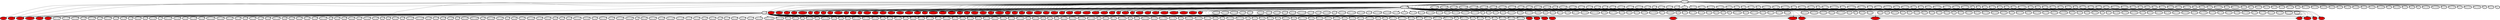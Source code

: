 digraph followers {
  node [ fontname=Arial, fontsize=10, penwidth=4 ]
"eyeanamika" [style = "filled", color = "black", fillcolor = "red"]
"srishtik04071" [style = "filled", color = "black", fillcolor = "red"]
"PrashantSinghIM" [style = "filled", color = "black", fillcolor = "red"]
"gwl210692" [style = "filled", color = "black", fillcolor = "red"]
"Verma1991Er" [style = "filled", color = "black", fillcolor = "red"]
"Bhatnagar_Juhi" [style = "filled", color = "black", fillcolor = "red"]
"ria_pant" [style = "filled", color = "black", fillcolor = "red"]
"1d5c2727e35a4ed" [style = "filled", color = "black", fillcolor = "red"]
"diksha0805" [style = "filled", color = "black", fillcolor = "red"]
"AnshulKhairwa" [style = "filled", color = "black", fillcolor = "red"]
"GlobExpressNews" [style = "filled", color = "black", fillcolor = "red"]
"bhavna_nagpal" [style = "filled", color = "black", fillcolor = "red"]
"rachayita_giri" [style = "filled", color = "black", fillcolor = "red"]
"ArushiButan" [style = "filled", color = "black", fillcolor = "red"]
"srishtik04071" [style = "filled", color = "black", fillcolor = "red"]
"rahimshaikh2" [style = "filled", color = "black", fillcolor = "red"]
"PrashantSinghIM" [style = "filled", color = "black", fillcolor = "red"]
"gwl210692" [style = "filled", color = "black", fillcolor = "red"]
"dxb_escort" [style = "filled", color = "black", fillcolor = "red"]
"ria_pant" [style = "filled", color = "black", fillcolor = "red"]
"1d5c2727e35a4ed" [style = "filled", color = "black", fillcolor = "red"]
"diksha0805" [style = "filled", color = "black", fillcolor = "red"]
"AnshulKhairwa" [style = "filled", color = "black", fillcolor = "red"]
"any_board" [style = "filled", color = "black", fillcolor = "red"]
"Shivam00299355" [style = "filled", color = "black", fillcolor = "red"]
"rsIIITD" [style = "filled", color = "black", fillcolor = "red"]
"j60065571" [style = "filled", color = "black", fillcolor = "red"]
"ankurs13" [style = "filled", color = "black", fillcolor = "red"]
"aashaank" [style = "filled", color = "black", fillcolor = "red"]
"manisharma_jsk" [style = "filled", color = "black", fillcolor = "red"]
"Haree21" [style = "filled", color = "black", fillcolor = "red"]
"kajal203040" [style = "filled", color = "black", fillcolor = "red"]
"tiagorm" [style = "filled", color = "black", fillcolor = "red"]
"shubham_26S" [style = "filled", color = "black", fillcolor = "red"]
"IIITDAlums" [style = "filled", color = "black", fillcolor = "red"]
"magusverma" [style = "filled", color = "black", fillcolor = "red"]
"nikhilrajput589" [style = "filled", color = "black", fillcolor = "red"]
"9772464408_ji" [style = "filled", color = "black", fillcolor = "red"]
"ashokkrchahar5" [style = "filled", color = "black", fillcolor = "red"]
"ucshukla001" [style = "filled", color = "black", fillcolor = "red"]
"rishabhk_" [style = "filled", color = "black", fillcolor = "red"]
"8c646e2c6319447" [style = "filled", color = "black", fillcolor = "red"]
"chirag_sarthak" [style = "filled", color = "black", fillcolor = "red"]
"alex_mercer111" [style = "filled", color = "black", fillcolor = "red"]
"nilakshdas" [style = "filled", color = "black", fillcolor = "red"]
"Choikappa" [style = "filled", color = "black", fillcolor = "red"]
"gangwarvikas" [style = "filled", color = "black", fillcolor = "red"]
"mehabub_md" [style = "filled", color = "black", fillcolor = "red"]
"ErAMAN13" [style = "filled", color = "black", fillcolor = "red"]
"pankajkumarbxr1" [style = "filled", color = "black", fillcolor = "red"]
"racksgarg" [style = "filled", color = "black", fillcolor = "red"]
"GarWarner" [style = "filled", color = "black", fillcolor = "red"]
"Aastha004" [style = "filled", color = "black", fillcolor = "red"]
"theSEORaja" [style = "filled", color = "black", fillcolor = "red"]
"arpitanand0310" [style = "filled", color = "black", fillcolor = "red"]
"utkarshg117" [style = "filled", color = "black", fillcolor = "red"]
"rohankatyal29" [style = "filled", color = "black", fillcolor = "red"]
"_Aman_G" [style = "filled", color = "black", fillcolor = "red"]
"PulkitTanwar" [style = "filled", color = "black", fillcolor = "red"]
"parikshitmaini" [style = "filled", color = "black", fillcolor = "red"]
"suresh30111990" [style = "filled", color = "black", fillcolor = "red"]
"DelhiTransport" [style = "filled", color = "black", fillcolor = "red"]
"meghaarora42" [style = "filled", color = "black", fillcolor = "red"]
"arunkjindal" [style = "filled", color = "black", fillcolor = "red"]
"10gy" [style = "filled", color = "black", fillcolor = "red"]
"rohangulati67" [style = "filled", color = "black", fillcolor = "red"]
"bagvati" [style = "filled", color = "black", fillcolor = "red"]
"MurtuzaShariq" [style = "filled", color = "black", fillcolor = "red"]
"nipun_batra" [style = "filled", color = "black", fillcolor = "red"]
"karangupta92" [style = "filled", color = "black", fillcolor = "red"]
"RaghavZAnand" [style = "filled", color = "black", fillcolor = "red"]
"shubhansh_agraw" [style = "filled", color = "black", fillcolor = "red"]
"soumyavardhan" [style = "filled", color = "black", fillcolor = "red"]
"akankshacullen" [style = "filled", color = "black", fillcolor = "red"]
"jkroks" [style = "filled", color = "black", fillcolor = "red"]
"gwl210692" [style = "filled", color = "black", fillcolor = "red"]
"srishtik04071" [style = "filled", color = "black", fillcolor = "red"]
"ria_pant" [style = "filled", color = "black", fillcolor = "red"]
"1d5c2727e35a4ed" [style = "filled", color = "black", fillcolor = "red"]
"diksha0805" [style = "filled", color = "black", fillcolor = "red"]
"AnshulKhairwa" [style = "filled", color = "black", fillcolor = "red"]
"PrashantSinghIM" [style = "filled", color = "black", fillcolor = "red"]
"ashutoshpw" [style = "filled", color = "black", fillcolor = "red"]
"prashan321" [style = "filled", color = "black", fillcolor = "red"]
"freebirdxxoo" [style = "filled", color = "black", fillcolor = "red"]
"batmanav10" [style = "filled", color = "black", fillcolor = "red"]
"sekhar_daiict" [style = "filled", color = "black", fillcolor = "red"]
  "prateekdewan" -> "prateekdewan"
    "prateekdewan"  ->  "ArushiButan"
    "prateekdewan"  ->  "Daisy_92_Daisy"
    "prateekdewan"  ->  "Mrityun94706016"
    "prateekdewan"  ->  "eyeanamika"
    "prateekdewan"  ->  "srishtik04071"
    "prateekdewan"  ->  "BaaWhoBalLee"
    "prateekdewan"  ->  "MukeshG15527086"
    "prateekdewan"  ->  "rahimshaikh2"
    "prateekdewan"  ->  "sharman13071986"
    "prateekdewan"  ->  "Bharath_Aaradya"
    "prateekdewan"  ->  "SanjaySonker1"
    "prateekdewan"  ->  "PrashantSinghIM"
    "prateekdewan"  ->  "gwl210692"
    "prateekdewan"  ->  "snowdropsakshi"
    "prateekdewan"  ->  "DSEOSERICES"
    "prateekdewan"  ->  "Pasimamone"
    "prateekdewan"  ->  "vonna_husby"
    "prateekdewan"  ->  "Verma1991Er"
    "prateekdewan"  ->  "dxb_escort"
    "prateekdewan"  ->  "pratibha_swami"
    "prateekdewan"  ->  "Bhatnagar_Juhi"
    "prateekdewan"  ->  "shivangi_gupta1"
    "prateekdewan"  ->  "ria_pant"
    "prateekdewan"  ->  "1d5c2727e35a4ed"
    "prateekdewan"  ->  "ab031991"
    "prateekdewan"  ->  "diksha0805"
    "prateekdewan"  ->  "sunnyrajput7652"
    "prateekdewan"  ->  "AnshulKhairwa"
    "prateekdewan"  ->  "bansalsomya18"
    "prateekdewan"  ->  "GlobExpressNews"
    "prateekdewan"  ->  "emiratezmun"
    "prateekdewan"  ->  "bhavna_nagpal"
    "prateekdewan"  ->  "SidGupta234"
    "prateekdewan"  ->  "RohitJa1991"
    "prateekdewan"  ->  "rachayita_giri"
    "prateekdewan"  ->  "devkishan0"
    "prateekdewan"  ->  "any_board"
    "prateekdewan"  ->  "Shivam00299355"
    "prateekdewan"  ->  "ANUJPAL91"
    "prateekdewan"  ->  "lakshaypandey"
    "prateekdewan"  ->  "SANJAY_ASC"
    "prateekdewan"  ->  "aditya06031993"
    "prateekdewan"  ->  "photu_khan"
    "prateekdewan"  ->  "zemstar"
    "prateekdewan"  ->  "rsIIITD"
    "prateekdewan"  ->  "mnkvachher"
    "prateekdewan"  ->  "agrawalamod"
    "prateekdewan"  ->  "kids_jumbo"
    "prateekdewan"  ->  "j60065571"
    "prateekdewan"  ->  "Deepanker_"
    "prateekdewan"  ->  "rakesh250singh"
    "prateekdewan"  ->  "VinodDewan3"
    "prateekdewan"  ->  "ankurs13"
    "prateekdewan"  ->  "suneel32296627"
    "prateekdewan"  ->  "aashaank"
    "prateekdewan"  ->  "manisharma_jsk"
    "prateekdewan"  ->  "Haree21"
    "prateekdewan"  ->  "soumit_banerjee"
    "prateekdewan"  ->  "RonyBonthor"
    "prateekdewan"  ->  "cedrick746"
    "prateekdewan"  ->  "kajal203040"
    "prateekdewan"  ->  "tiagorm"
    "prateekdewan"  ->  "shubham_26S"
    "prateekdewan"  ->  "anasth86"
    "prateekdewan"  ->  "SoUmmYaah"
    "prateekdewan"  ->  "IIITDAlums"
    "prateekdewan"  ->  "garyols1"
    "prateekdewan"  ->  "magusverma"
    "prateekdewan"  ->  "ShankhwarHemraj"
    "prateekdewan"  ->  "vikash_singh5"
    "prateekdewan"  ->  "SunilSh94782318"
    "prateekdewan"  ->  "Shan_Goel"
    "prateekdewan"  ->  "nikhilrajput589"
    "prateekdewan"  ->  "SenguptaSrishti"
    "prateekdewan"  ->  "Sundeepsnehi"
    "prateekdewan"  ->  "rc3094"
    "prateekdewan"  ->  "9772464408_ji"
    "prateekdewan"  ->  "ashokkrchahar5"
    "prateekdewan"  ->  "kakar_yousuf"
    "prateekdewan"  ->  "khankak51860454"
    "prateekdewan"  ->  "EsyaIIITD"
    "prateekdewan"  ->  "ucshukla001"
    "prateekdewan"  ->  "RAJEEV07903556"
    "prateekdewan"  ->  "ff26a8a1c76a459"
    "prateekdewan"  ->  "mansi1602"
    "prateekdewan"  ->  "allconferencecf"
    "prateekdewan"  ->  "ec61d9f3943d4ec"
    "prateekdewan"  ->  "rishabhk_"
    "prateekdewan"  ->  "RipsyMonga"
    "prateekdewan"  ->  "kukreja_pawan7"
    "prateekdewan"  ->  "8c646e2c6319447"
    "prateekdewan"  ->  "Btpskanpur"
    "prateekdewan"  ->  "JoyeetaAT"
    "prateekdewan"  ->  "Sharingdais"
    "prateekdewan"  ->  "c59df327399a4ba"
    "prateekdewan"  ->  "kalernaveen3991"
    "prateekdewan"  ->  "ramsolanki500"
    "prateekdewan"  ->  "saleemqureshy1"
    "prateekdewan"  ->  "dvrshi"
    "prateekdewan"  ->  "chirag_sarthak"
    "prateekdewan"  ->  "RSIITG"
    "prateekdewan"  ->  "alex_mercer111"
    "prateekdewan"  ->  "lavinigam"
    "prateekdewan"  ->  "khatri_chetan"
    "prateekdewan"  ->  "nilakshdas"
    "prateekdewan"  ->  "mhdfadhil"
    "prateekdewan"  ->  "khateer75"
    "prateekdewan"  ->  "Choikappa"
    "prateekdewan"  ->  "gautamhot"
    "prateekdewan"  ->  "CA_Abhishekbaid"
    "prateekdewan"  ->  "gangwarvikas"
    "prateekdewan"  ->  "mehabub_md"
    "prateekdewan"  ->  "ErAMAN13"
    "prateekdewan"  ->  "pankajkumarbxr1"
    "prateekdewan"  ->  "samJangir"
    "prateekdewan"  ->  "Worstfreak"
    "prateekdewan"  ->  "irookie1968"
    "prateekdewan"  ->  "namanspace"
    "prateekdewan"  ->  "milanjain81"
    "prateekdewan"  ->  "racksgarg"
    "prateekdewan"  ->  "mahima2309"
    "prateekdewan"  ->  "yoogi005"
    "prateekdewan"  ->  "GarWarner"
    "prateekdewan"  ->  "OmnarayanO"
    "prateekdewan"  ->  "delaney1001"
    "prateekdewan"  ->  "avneet_wahi"
    "prateekdewan"  ->  "Aastha004"
    "prateekdewan"  ->  "KshatriyaF"
    "prateekdewan"  ->  "theSEORaja"
    "prateekdewan"  ->  "8814938e14564c2"
    "prateekdewan"  ->  "arpitanand0310"
    "prateekdewan"  ->  "srijan16051990"
    "prateekdewan"  ->  "gomessurajit"
    "prateekdewan"  ->  "charvipuri"
    "prateekdewan"  ->  "kraSpeaks"
    "prateekdewan"  ->  "ankur_009"
    "prateekdewan"  ->  "utkarshg117"
    "prateekdewan"  ->  "rohankatyal29"
    "prateekdewan"  ->  "rockyravirock"
    "prateekdewan"  ->  "_Aman_G"
    "prateekdewan"  ->  "PulkitTanwar"
    "prateekdewan"  ->  "MongaAnshul"
    "prateekdewan"  ->  "akshitnanda"
    "prateekdewan"  ->  "parikshitmaini"
    "prateekdewan"  ->  "Airtel_Presence"
    "prateekdewan"  ->  "aj_katya"
    "prateekdewan"  ->  "suresh30111990"
    "prateekdewan"  ->  "BanePanwar"
    "prateekdewan"  ->  "techiegeex"
    "prateekdewan"  ->  "AnanthShankar18"
    "prateekdewan"  ->  "DelhiTransport"
    "prateekdewan"  ->  "meghaarora42"
    "prateekdewan"  ->  "mohit7389"
    "prateekdewan"  ->  "arunkjindal"
    "prateekdewan"  ->  "MazumdarPramit"
    "prateekdewan"  ->  "jayasimehar"
    "prateekdewan"  ->  "10gy"
    "prateekdewan"  ->  "apsyoo13"
    "prateekdewan"  ->  "OrlatheWitch"
    "prateekdewan"  ->  "akashshkl01"
    "prateekdewan"  ->  "adarsh1203"
    "prateekdewan"  ->  "vinoddewan"
    "prateekdewan"  ->  "Rashmijain197"
    "prateekdewan"  ->  "nk_kedia"
    "prateekdewan"  ->  "rohangulati67"
    "prateekdewan"  ->  "dadhich_dheeraj"
    "prateekdewan"  ->  "syedizhanshah"
    "prateekdewan"  ->  "tripathiabhinav"
    "prateekdewan"  ->  "gangadharpb"
    "prateekdewan"  ->  "SoliatryBird"
    "prateekdewan"  ->  "bagvati"
    "prateekdewan"  ->  "MurtuzaShariq"
    "prateekdewan"  ->  "niharikasachdev"
    "prateekdewan"  ->  "nanz_prateek"
    "prateekdewan"  ->  "lv_tarundogra"
    "prateekdewan"  ->  "nipun_batra"
    "prateekdewan"  ->  "PratitiSarkar"
    "prateekdewan"  ->  "divya3bansal"
    "prateekdewan"  ->  "nisha_aggarwal2"
    "prateekdewan"  ->  "karangupta92"
    "prateekdewan"  ->  "RaghavZAnand"
    "prateekdewan"  ->  "kill_bruce"
    "prateekdewan"  ->  "ankushsinghiitr"
    "prateekdewan"  ->  "pmtorrents"
    "prateekdewan"  ->  "sudipmittal"
    "prateekdewan"  ->  "sid0_o"
    "prateekdewan"  ->  "Kapoorvikas007"
    "prateekdewan"  ->  "AakarshMalhotra"
    "prateekdewan"  ->  "shubhansh_agraw"
    "prateekdewan"  ->  "JonwalAnil"
    "prateekdewan"  ->  "vasudevsolanki"
    "prateekdewan"  ->  "narya577"
    "prateekdewan"  ->  "NishantKedia16"
    "prateekdewan"  ->  "vani_sivasankar"
    "prateekdewan"  ->  "kislay7"
    "prateekdewan"  ->  "soumyavardhan"
    "prateekdewan"  ->  "akankshacullen"
    "prateekdewan"  ->  "jkroks"
    "prateekdewan"  ->  "snehkesari"
    "prateekdewan"  ->  "bhskr"
  "prateekdewan" -> "ponguru"
    "ponguru"  ->  "urwithajit9"
    "ponguru"  ->  "prakashadvani"
    "ponguru"  ->  "ksathyagiri"
    "ponguru"  ->  "deepak_kumar_ba"
    "ponguru"  ->  "mda524360"
    "ponguru"  ->  "deepankerkaul"
    "ponguru"  ->  "pranjalnigam1"
    "ponguru"  ->  "LaxamaReddy"
    "ponguru"  ->  "dhurgha07"
    "ponguru"  ->  "VisheshBalani"
    "ponguru"  ->  "HollyNielsen"
    "ponguru"  ->  "Juturupavankuma"
    "ponguru"  ->  "piyushpkv"
    "ponguru"  ->  "thevharsh"
    "ponguru"  ->  "Tanmoy_Chak"
    "ponguru"  ->  "PrivacyPro_Plow"
    "ponguru"  ->  "mamtarungta"
    "ponguru"  ->  "krishnashank"
    "ponguru"  ->  "macdowellsfire"
    "ponguru"  ->  "shubhamsagar250"
    "ponguru"  ->  "DEEPANSHU_0015"
    "ponguru"  ->  "irohan"
    "ponguru"  ->  "sagarvuppala_gm"
    "ponguru"  ->  "gunjanb17"
    "ponguru"  ->  "deepakgauri9"
    "ponguru"  ->  "ZClove11"
    "ponguru"  ->  "tuxmaniac"
    "ponguru"  ->  "shreyanshdixit"
    "ponguru"  ->  "AnannyaUberoi"
    "ponguru"  ->  "WombatSecurity"
    "ponguru"  ->  "AptudeVentures"
    "ponguru"  ->  "NetPrivacyNws"
    "ponguru"  ->  "AnirudhJayant1"
    "ponguru"  ->  "Mr_GSingh"
    "ponguru"  ->  "Annealed_glass"
    "ponguru"  ->  "archetana"
    "ponguru"  ->  "gwl210692"
    "ponguru"  ->  "adityavyas1702"
    "ponguru"  ->  "sarraam91"
    "ponguru"  ->  "chikara_anjli"
    "ponguru"  ->  "pdeodhar"
    "ponguru"  ->  "pabitraofficial"
    "ponguru"  ->  "bakdhun"
    "ponguru"  ->  "RootNWingsIN"
    "ponguru"  ->  "Verma1991Er"
    "ponguru"  ->  "udita17"
    "ponguru"  ->  "GargasHimanshu"
    "ponguru"  ->  "Lakshay09022"
    "ponguru"  ->  "srishtik04071"
    "ponguru"  ->  "Bhatnagar_Juhi"
    "ponguru"  ->  "ria_pant"
    "ponguru"  ->  "KeertikaG1"
    "ponguru"  ->  "Anant_Rana23"
    "ponguru"  ->  "deepu12ram"
    "ponguru"  ->  "UtkarshaGoswami"
    "ponguru"  ->  "1d5c2727e35a4ed"
    "ponguru"  ->  "eyeanamika"
    "ponguru"  ->  "shalinimandal04"
    "ponguru"  ->  "diksha0805"
    "ponguru"  ->  "bhardwajsona1"
    "ponguru"  ->  "shiven_mian"
    "ponguru"  ->  "VasuGhs"
    "ponguru"  ->  "Arvind_k_Iyer"
    "ponguru"  ->  "rahul_1092"
    "ponguru"  ->  "BornStar99"
    "ponguru"  ->  "shubham_verma"
    "ponguru"  ->  "sahil6080"
    "ponguru"  ->  "PkKAkShA"
    "ponguru"  ->  "MunisamyM"
    "ponguru"  ->  "Neter_Raina"
    "ponguru"  ->  "rijul_bansal"
    "ponguru"  ->  "PratapVikramSin"
    "ponguru"  ->  "apalag"
    "ponguru"  ->  "ganeshk30"
    "ponguru"  ->  "mansip22"
    "ponguru"  ->  "sujanpgowda"
    "ponguru"  ->  "AnshulKhairwa"
    "ponguru"  ->  "rajivpshah"
    "ponguru"  ->  "TrikhaNatasha"
    "ponguru"  ->  "ramesha810"
    "ponguru"  ->  "abhipec"
    "ponguru"  ->  "nkhlkmr"
    "ponguru"  ->  "PushkinSoni"
    "ponguru"  ->  "GlobExpressNews"
    "ponguru"  ->  "vini0719"
    "ponguru"  ->  "shreychopra007"
    "ponguru"  ->  "shaktim20537606"
    "ponguru"  ->  "hirdayam09"
    "ponguru"  ->  "bhavna_nagpal"
    "ponguru"  ->  "YoshiArora"
    "ponguru"  ->  "Shyam844"
    "ponguru"  ->  "shuchita007"
    "ponguru"  ->  "raiamya"
    "ponguru"  ->  "iamprikankshit"
    "ponguru"  ->  "ShubhamSingh029"
    "ponguru"  ->  "krish_lee"
    "ponguru"  ->  "Rajaraj31472085"
    "ponguru"  ->  "ravikumaraKN"
    "ponguru"  ->  "hritikaxo"
    "ponguru"  ->  "shaurya998"
    "ponguru"  ->  "PrashantSinghIM"
    "ponguru"  ->  "technovestor"
    "ponguru"  ->  "thewizardsantaa"
    "ponguru"  ->  "ethicalstalker"
    "ponguru"  ->  "baddletweets"
    "ponguru"  ->  "jksingh99"
    "ponguru"  ->  "TedxJuhu"
    "ponguru"  ->  "gl_abansal"
    "ponguru"  ->  "ChinmaySiwach"
    "ponguru"  ->  "rkv9069063906"
    "ponguru"  ->  "jain_atulya"
    "ponguru"  ->  "Bharatanatyam_"
    "ponguru"  ->  "AravindRe1"
    "ponguru"  ->  "rachayita_giri"
    "ponguru"  ->  "DeveloperVishal"
    "ponguru"  ->  "ashutoshpw"
    "ponguru"  ->  "Adityapadhi1988"
    "ponguru"  ->  "aj_696"
    "ponguru"  ->  "gangeshwark"
    "ponguru"  ->  "VishalVemula22"
    "ponguru"  ->  "nitikasaran68"
    "ponguru"  ->  "DeepLearningTop"
    "ponguru"  ->  "nemesismedusa"
    "ponguru"  ->  "PrasunSen7"
    "ponguru"  ->  "vinayneekhra"
    "ponguru"  ->  "RaysIndigo"
    "ponguru"  ->  "RipalkumarRn"
    "ponguru"  ->  "Moinone"
    "ponguru"  ->  "IknoorTech"
    "ponguru"  ->  "akhilanetra23"
    "ponguru"  ->  "manglakaran"
    "ponguru"  ->  "ramprakashr"
    "ponguru"  ->  "chandruwonder"
    "ponguru"  ->  "AKPaV6p7VTRRBRI"
    "ponguru"  ->  "rekha070519821"
    "ponguru"  ->  "HnaKumar"
    "ponguru"  ->  "replytomansi"
    "ponguru"  ->  "IJyrwa"
    "ponguru"  ->  "cooperburgess"
    "ponguru"  ->  "TushR18"
    "ponguru"  ->  "mayankgupta1898"
    "ponguru"  ->  "samridha6"
    "ponguru"  ->  "VrindaM8"
    "ponguru"  ->  "BakshiBrij"
    "ponguru"  ->  "9eb6bc63c9424c2"
    "ponguru"  ->  "Abhinav_Biswas"
    "ponguru"  ->  "iamagambajaj"
    "ponguru"  ->  "armaan09"
    "ponguru"  ->  "NaharManu"
    "ponguru"  ->  "adibharadwaja"
    "ponguru"  ->  "ravsbaws"
    "ponguru"  ->  "rajputbalsing"
    "ponguru"  ->  "AbhinashKjha"
    "ponguru"  ->  "cramachandran"
    "ponguru"  ->  "Universeaid"
    "ponguru"  ->  "AdityaujjwalRaj"
    "ponguru"  ->  "ashgtm2705"
    "ponguru"  ->  "arvind1641"
    "ponguru"  ->  "karakorakura"
    "ponguru"  ->  "ramganeshkt"
    "ponguru"  ->  "prashan321"
    "ponguru"  ->  "niharika_bhatt"
    "ponguru"  ->  "sagarpruthisp"
    "ponguru"  ->  "the_nephylim"
    "ponguru"  ->  "socalsocialite"
    "ponguru"  ->  "Socialnewonline"
    "ponguru"  ->  "shifaly29"
    "ponguru"  ->  "mandeeps13k"
    "ponguru"  ->  "ss2968ss"
    "ponguru"  ->  "mthmohit"
    "ponguru"  ->  "freebirdxxoo"
    "ponguru"  ->  "heet3727"
    "ponguru"  ->  "sonalityagi92"
    "ponguru"  ->  "tanya52521930"
    "ponguru"  ->  "prachisingh6771"
    "ponguru"  ->  "vishalsharmagzb"
    "ponguru"  ->  "vishne0"
    "ponguru"  ->  "bhallapoorva"
    "ponguru"  ->  "keim_yansi"
    "ponguru"  ->  "ChandraDevershi"
    "ponguru"  ->  "Sidd691"
    "ponguru"  ->  "apsec2016"
    "ponguru"  ->  "SrajanBhatnagar"
    "ponguru"  ->  "mchauhaniitk"
    "ponguru"  ->  "Saurabh_Shukla0"
    "ponguru"  ->  "ParamvirSingh_"
    "ponguru"  ->  "IndiaMSR"
    "ponguru"  ->  "harisha60881974"
    "ponguru"  ->  "mpneerajpathak"
    "ponguru"  ->  "smarthue_corp"
    "ponguru"  ->  "batmanav10"
    "ponguru"  ->  "anurag044"
    "ponguru"  ->  "UCDCCI"
    "ponguru"  ->  "JamyangTashi4"
    "ponguru"  ->  "AbhikumarRanjan"
    "ponguru"  ->  "sw_rathi"
    "ponguru"  ->  "7272james"
    "ponguru"  ->  "yashdhingra"
    "ponguru"  ->  "sekhar_daiict"
    "ponguru"  ->  "gupta_saloniii"
  "prateekdewan" -> "niharikasachdev"
    "niharikasachdev"  ->  "anurayaart"
    "niharikasachdev"  ->  "Sohel880"
    "niharikasachdev"  ->  "ArushiButan"
    "niharikasachdev"  ->  "MaambeWears"
    "niharikasachdev"  ->  "gopalroy4"
    "niharikasachdev"  ->  "onirban_c"
    "niharikasachdev"  ->  "rahimshaikh2"
    "niharikasachdev"  ->  "amitrana232"
    "niharikasachdev"  ->  "raghavsethi"
    "niharikasachdev"  ->  "gwl210692"
    "niharikasachdev"  ->  "dxb_escort"
    "niharikasachdev"  ->  "srishtik04071"
    "niharikasachdev"  ->  "ria_pant"
    "niharikasachdev"  ->  "1d5c2727e35a4ed"
    "niharikasachdev"  ->  "diksha0805"
    "niharikasachdev"  ->  "pinkrimage"
    "niharikasachdev"  ->  "PrashantSinghIM"
    "niharikasachdev"  ->  "sur_surend"
    "niharikasachdev"  ->  "naresh11067"
    "niharikasachdev"  ->  "chotulpc"
    "niharikasachdev"  ->  "sekhar_daiict"
    "niharikasachdev"  ->  "AnshulKhairwa"
    "niharikasachdev"  ->  "ashutoshpw"
    "niharikasachdev"  ->  "vishalmidha"
    "niharikasachdev"  ->  "hemanklamba"
    "niharikasachdev"  ->  "any_board"
    "niharikasachdev"  ->  "Shivam00299355"
    "niharikasachdev"  ->  "oedifytweets"
    "niharikasachdev"  ->  "desichankeybali"
    "niharikasachdev"  ->  "GagzGagzsaab"
    "niharikasachdev"  ->  "prashan321"
    "niharikasachdev"  ->  "SauhardGupta"
    "niharikasachdev"  ->  "vatsal1511"
    "niharikasachdev"  ->  "freebirdxxoo"
    "niharikasachdev"  ->  "SuroliaPeeyush"
    "niharikasachdev"  ->  "drealcharbar"
    "niharikasachdev"  ->  "kaurgurleen1661"
    "niharikasachdev"  ->  "j60065571"
    "niharikasachdev"  ->  "mananwason"
    "niharikasachdev"  ->  "goodboyAnush"
    "niharikasachdev"  ->  "SushilP89390506"
    "niharikasachdev"  ->  "sangita1111"
    "niharikasachdev"  ->  "sindhu5552"
    "niharikasachdev"  ->  "samidha24"
    "niharikasachdev"  ->  "latha_jayaram"
    "niharikasachdev"  ->  "skpkviji"
    "niharikasachdev"  ->  "murthy_pr"
    "niharikasachdev"  ->  "padmarajbgm1"
    "niharikasachdev"  ->  "Uma_Murthy1"
    "niharikasachdev"  ->  "prashantddongre"
    "niharikasachdev"  ->  "kartikiyer26"
    "niharikasachdev"  ->  "aniket91187"
    "niharikasachdev"  ->  "preethymgovind"
    "niharikasachdev"  ->  "dhiraj_attarde"
    "niharikasachdev"  ->  "mohini071177m"
    "niharikasachdev"  ->  "ankurs13"
    "niharikasachdev"  ->  "NavdeepNarang"
    "niharikasachdev"  ->  "manojmonkey"
    "niharikasachdev"  ->  "nasir1754653719"
    "niharikasachdev"  ->  "harminderama"
    "niharikasachdev"  ->  "amrit_hanjra"
    "niharikasachdev"  ->  "ItsyourboyCD"
    "niharikasachdev"  ->  "nysondhakal"
    "niharikasachdev"  ->  "ponguru"
    "niharikasachdev"  ->  "aashaank"
    "niharikasachdev"  ->  "Haree21"
    "niharikasachdev"  ->  "WesternJagadish"
    "niharikasachdev"  ->  "jassal_yatin"
    "niharikasachdev"  ->  "shubham_26S"
    "niharikasachdev"  ->  "reenaverma87"
    "niharikasachdev"  ->  "_Aman_G"
    "niharikasachdev"  ->  "nagaonpolice1"
    "niharikasachdev"  ->  "neelam200455"
    "niharikasachdev"  ->  "Garimarajvansh"
    "niharikasachdev"  ->  "poojagbest"
    "niharikasachdev"  ->  "Kusm22Mishra"
    "niharikasachdev"  ->  "swatikapoor33"
    "niharikasachdev"  ->  "soniachhikara34"
    "niharikasachdev"  ->  "kritiluthra01"
    "niharikasachdev"  ->  "BatraVasal"
    "niharikasachdev"  ->  "naveengupta1"
    "niharikasachdev"  ->  "kajal203040"
    "niharikasachdev"  ->  "tiagorm"
    "niharikasachdev"  ->  "manisharma_jsk"
    "niharikasachdev"  ->  "nibir27rimo1"
    "niharikasachdev"  ->  "pulkitarora_21"
    "niharikasachdev"  ->  "SilverKarts"
    "niharikasachdev"  ->  "VedantSwain"
    "niharikasachdev"  ->  "AryanKa32160778"
    "niharikasachdev"  ->  "IIITDAlums"
    "niharikasachdev"  ->  "magusverma"
    "niharikasachdev"  ->  "kikadrina769"
    "niharikasachdev"  ->  "AiranSwati"
    "niharikasachdev"  ->  "CHUKKIMANE"
    "niharikasachdev"  ->  "leeidryzy"
    "niharikasachdev"  ->  "nikhilrajput589"
    "niharikasachdev"  ->  "9772464408_ji"
    "niharikasachdev"  ->  "ashokkrchahar5"
    "niharikasachdev"  ->  "DrPaulWatters"
    "niharikasachdev"  ->  "Weread_youWrite"
    "niharikasachdev"  ->  "MeghaGupta19"
    "niharikasachdev"  ->  "challakiren"
    "niharikasachdev"  ->  "karanso81179334"
    "niharikasachdev"  ->  "dmohapatra1960"
    "niharikasachdev"  ->  "AjayAmar2010"
    "niharikasachdev"  ->  "ucshukla001"
    "niharikasachdev"  ->  "Shailu_0387"
    "niharikasachdev"  ->  "CSTEPS_ASU"
    "niharikasachdev"  ->  "FedericaFusi"
    "niharikasachdev"  ->  "aamirahmad0099"
    "niharikasachdev"  ->  "rishabhk_"
    "niharikasachdev"  ->  "nipun_batra"
    "niharikasachdev"  ->  "VinaykrTomar"
    "niharikasachdev"  ->  "8c646e2c6319447"
    "niharikasachdev"  ->  "batmanav10"
    "niharikasachdev"  ->  "pallavi1026"
    "niharikasachdev"  ->  "shaktibhadana91"
    "niharikasachdev"  ->  "alex_mercer111"
    "niharikasachdev"  ->  "kushalpatel7377"
    "niharikasachdev"  ->  "DrFerdousAhmed"
    "niharikasachdev"  ->  "2miku"
    "niharikasachdev"  ->  "sur_8686"
    "niharikasachdev"  ->  "Choikappa"
    "niharikasachdev"  ->  "sunilssa22"
    "niharikasachdev"  ->  "sonalgoel52"
    "niharikasachdev"  ->  "chiranj10533437"
    "niharikasachdev"  ->  "rock1232010"
    "niharikasachdev"  ->  "gangwarvikas"
    "niharikasachdev"  ->  "mehabub_md"
    "niharikasachdev"  ->  "pankajkumarbxr1"
    "niharikasachdev"  ->  "rahulverma70072"
    "niharikasachdev"  ->  "anandalld123"
    "niharikasachdev"  ->  "hhhsjjjsk1"
    "niharikasachdev"  ->  "racksgarg"
    "niharikasachdev"  ->  "ErAMAN13"
    "niharikasachdev"  ->  "HerryDuttal"
    "niharikasachdev"  ->  "arpitanand0310"
    "niharikasachdev"  ->  "GarWarner"
    "niharikasachdev"  ->  "IncAnindya"
    "niharikasachdev"  ->  "Aastha004"
    "niharikasachdev"  ->  "theSEORaja"
    "niharikasachdev"  ->  "nikita11069"
    "niharikasachdev"  ->  "dhama_sakshi"
    "niharikasachdev"  ->  "mukeshprints40"
    "niharikasachdev"  ->  "utkarshg117"
    "niharikasachdev"  ->  "PRAKASHCHAVAN"
    "niharikasachdev"  ->  "rohankatyal29"
    "niharikasachdev"  ->  "parikshitmaini"
    "niharikasachdev"  ->  "PulkitTanwar"
    "niharikasachdev"  ->  "prithviraj644"
    "niharikasachdev"  ->  "sachdeva_yamini"
    "niharikasachdev"  ->  "janhavi1092"
    "niharikasachdev"  ->  "suresh30111990"
    "niharikasachdev"  ->  "anupwngpt"
    "niharikasachdev"  ->  "devdanzaru"
    "niharikasachdev"  ->  "nilakshdas"
    "niharikasachdev"  ->  "shubhansh_agraw"
    "niharikasachdev"  ->  "DelhiTransport"
    "niharikasachdev"  ->  "meghaarora42"
    "niharikasachdev"  ->  "DhimanNath"
    "niharikasachdev"  ->  "rsIIITD"
    "niharikasachdev"  ->  "arunkjindal"
    "niharikasachdev"  ->  "MonikaG85828661"
    "niharikasachdev"  ->  "vikas7777"
    "niharikasachdev"  ->  "ShivaReddykoti"
    "niharikasachdev"  ->  "10gy"
    "niharikasachdev"  ->  "sibi1490"
    "niharikasachdev"  ->  "rohangulati67"
    "niharikasachdev"  ->  "R_Ashwin"
    "niharikasachdev"  ->  "vnayak_chopra"
    "niharikasachdev"  ->  "soumyavardhan"
    "niharikasachdev"  ->  "innovatedelhi"
    "niharikasachdev"  ->  "kk_kundan"
    "niharikasachdev"  ->  "abhiajay84"
    "niharikasachdev"  ->  "shrispy24"
    "niharikasachdev"  ->  "babinz"
    "niharikasachdev"  ->  "MurtuzaShariq"
    "niharikasachdev"  ->  "sachdeva_pankaj"
    "niharikasachdev"  ->  "karangupta92"
    "niharikasachdev"  ->  "bagvati"
    "niharikasachdev"  ->  "AllAsphalt1"
    "niharikasachdev"  ->  "RakeshUmarani"
    "niharikasachdev"  ->  "RaghavZAnand"
    "niharikasachdev"  ->  "agrimatweet"
    "niharikasachdev"  ->  "shrihari_7571"
    "niharikasachdev"  ->  "anupama_agg"
    "niharikasachdev"  ->  "pari_lakshya"
    "niharikasachdev"  ->  "mayankgupta__"
    "niharikasachdev"  ->  "prateekdewan"
    "niharikasachdev"  ->  "shivanginadkarn"
    "niharikasachdev"  ->  "OnlineWebTips"
    "niharikasachdev"  ->  "Siddasthana"
    "niharikasachdev"  ->  "RajeevKumarMeht"
    "niharikasachdev"  ->  "VartikaVs"
    "niharikasachdev"  ->  "prachij"
    "niharikasachdev"  ->  "jkroks"
    "niharikasachdev"  ->  "chirag_sarthak"
    "niharikasachdev"  ->  "Pranjal1408"
    "niharikasachdev"  ->  "soni_mehak"
    "niharikasachdev"  ->  "akankshacullen"
}
